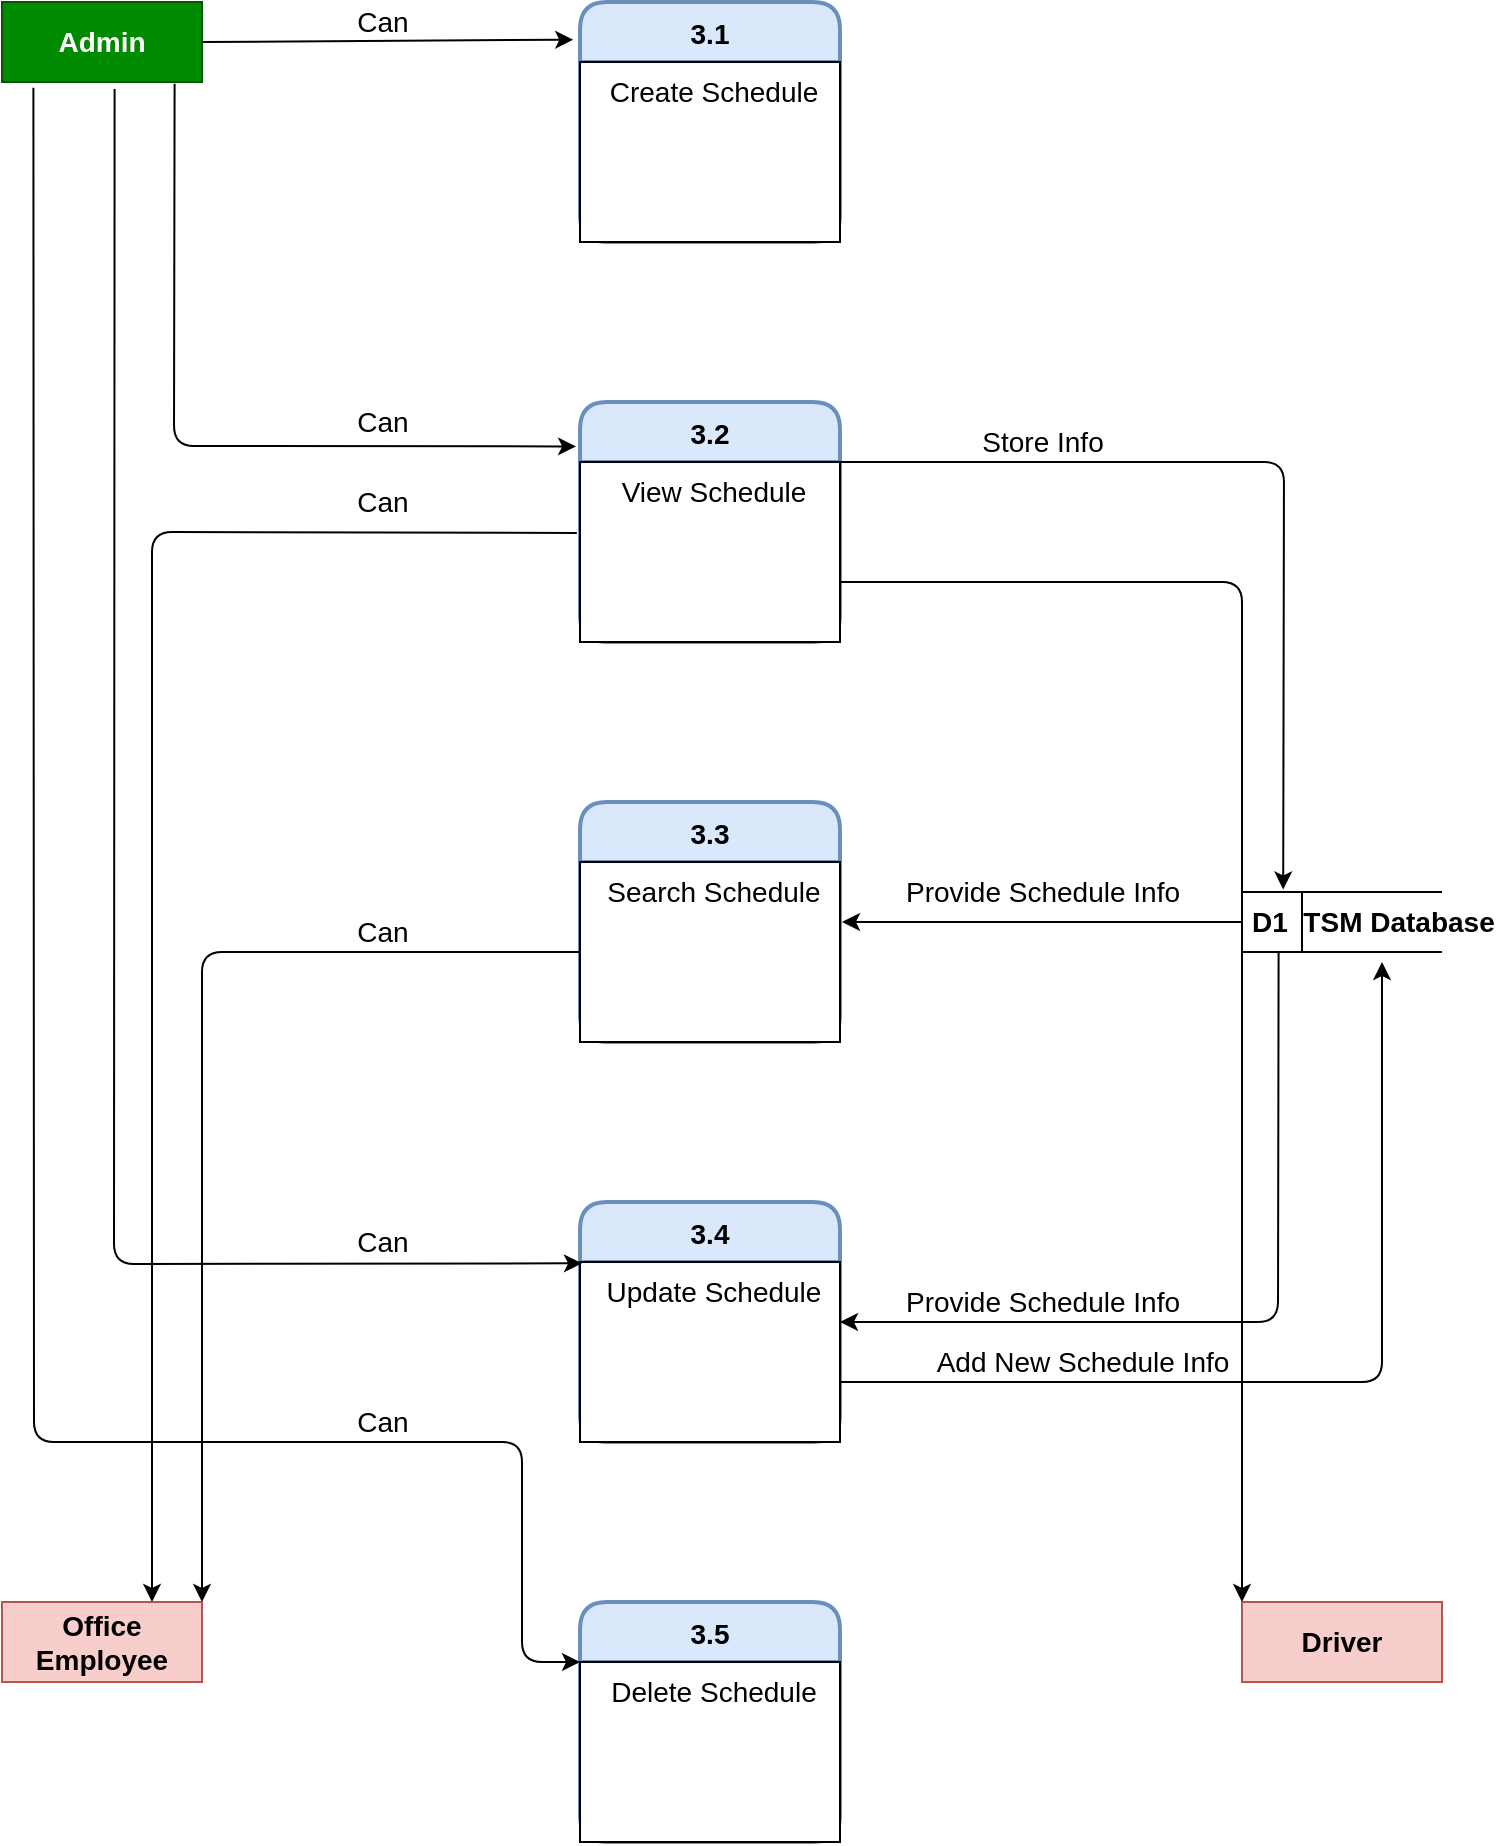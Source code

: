 <mxfile version="15.3.3" type="github">
  <diagram id="hsP1dO9LNRXBX3TntuTz" name="Page-1">
    <mxGraphModel dx="1480" dy="816" grid="1" gridSize="10" guides="1" tooltips="1" connect="1" arrows="1" fold="1" page="1" pageScale="1" pageWidth="827" pageHeight="1169" math="0" shadow="0">
      <root>
        <mxCell id="0" />
        <mxCell id="1" parent="0" />
        <mxCell id="EqECs_N4Hb2BWgpRRasq-5" value="3.2" style="swimlane;childLayout=stackLayout;horizontal=1;startSize=30;horizontalStack=0;rounded=1;fontSize=14;fontStyle=1;strokeWidth=2;resizeParent=0;resizeLast=1;shadow=0;dashed=0;align=center;hachureGap=4;pointerEvents=0;fillColor=#dae8fc;strokeColor=#6c8ebf;" vertex="1" parent="1">
          <mxGeometry x="349" y="280" width="130" height="120" as="geometry" />
        </mxCell>
        <mxCell id="EqECs_N4Hb2BWgpRRasq-6" value="View Schedule" style="align=center;spacingLeft=4;fontSize=14;verticalAlign=top;resizable=0;rotatable=0;part=1;" vertex="1" parent="EqECs_N4Hb2BWgpRRasq-5">
          <mxGeometry y="30" width="130" height="90" as="geometry" />
        </mxCell>
        <mxCell id="EqECs_N4Hb2BWgpRRasq-7" value="" style="align=center;spacingLeft=4;fontSize=14;verticalAlign=top;resizable=0;rotatable=0;part=1;" vertex="1" parent="EqECs_N4Hb2BWgpRRasq-5">
          <mxGeometry y="120" width="130" as="geometry" />
        </mxCell>
        <mxCell id="EqECs_N4Hb2BWgpRRasq-8" value="" style="align=center;spacingLeft=4;fontSize=14;verticalAlign=top;resizable=0;rotatable=0;part=1;" vertex="1" parent="EqECs_N4Hb2BWgpRRasq-5">
          <mxGeometry y="120" width="130" as="geometry" />
        </mxCell>
        <mxCell id="EqECs_N4Hb2BWgpRRasq-9" value="3.3" style="swimlane;childLayout=stackLayout;horizontal=1;startSize=30;horizontalStack=0;rounded=1;fontSize=14;fontStyle=1;strokeWidth=2;resizeParent=0;resizeLast=1;shadow=0;dashed=0;align=center;hachureGap=4;pointerEvents=0;fillColor=#dae8fc;strokeColor=#6c8ebf;" vertex="1" parent="1">
          <mxGeometry x="349" y="480" width="130" height="120" as="geometry" />
        </mxCell>
        <mxCell id="EqECs_N4Hb2BWgpRRasq-10" value="Search Schedule" style="align=center;spacingLeft=4;fontSize=14;verticalAlign=top;resizable=0;rotatable=0;part=1;" vertex="1" parent="EqECs_N4Hb2BWgpRRasq-9">
          <mxGeometry y="30" width="130" height="90" as="geometry" />
        </mxCell>
        <mxCell id="EqECs_N4Hb2BWgpRRasq-11" value="" style="align=center;spacingLeft=4;fontSize=14;verticalAlign=top;resizable=0;rotatable=0;part=1;" vertex="1" parent="EqECs_N4Hb2BWgpRRasq-9">
          <mxGeometry y="120" width="130" as="geometry" />
        </mxCell>
        <mxCell id="EqECs_N4Hb2BWgpRRasq-12" value="" style="align=center;spacingLeft=4;fontSize=14;verticalAlign=top;resizable=0;rotatable=0;part=1;" vertex="1" parent="EqECs_N4Hb2BWgpRRasq-9">
          <mxGeometry y="120" width="130" as="geometry" />
        </mxCell>
        <mxCell id="EqECs_N4Hb2BWgpRRasq-13" value="3.4" style="swimlane;childLayout=stackLayout;horizontal=1;startSize=30;horizontalStack=0;rounded=1;fontSize=14;fontStyle=1;strokeWidth=2;resizeParent=0;resizeLast=1;shadow=0;dashed=0;align=center;hachureGap=4;pointerEvents=0;fillColor=#dae8fc;strokeColor=#6c8ebf;" vertex="1" parent="1">
          <mxGeometry x="349" y="680" width="130" height="120" as="geometry" />
        </mxCell>
        <mxCell id="EqECs_N4Hb2BWgpRRasq-14" value="Update Schedule" style="align=center;spacingLeft=4;fontSize=14;verticalAlign=top;resizable=0;rotatable=0;part=1;" vertex="1" parent="EqECs_N4Hb2BWgpRRasq-13">
          <mxGeometry y="30" width="130" height="90" as="geometry" />
        </mxCell>
        <mxCell id="EqECs_N4Hb2BWgpRRasq-15" value="" style="align=center;spacingLeft=4;fontSize=14;verticalAlign=top;resizable=0;rotatable=0;part=1;" vertex="1" parent="EqECs_N4Hb2BWgpRRasq-13">
          <mxGeometry y="120" width="130" as="geometry" />
        </mxCell>
        <mxCell id="EqECs_N4Hb2BWgpRRasq-16" value="" style="align=center;spacingLeft=4;fontSize=14;verticalAlign=top;resizable=0;rotatable=0;part=1;" vertex="1" parent="EqECs_N4Hb2BWgpRRasq-13">
          <mxGeometry y="120" width="130" as="geometry" />
        </mxCell>
        <mxCell id="EqECs_N4Hb2BWgpRRasq-17" value="3.5" style="swimlane;childLayout=stackLayout;horizontal=1;startSize=30;horizontalStack=0;rounded=1;fontSize=14;fontStyle=1;strokeWidth=2;resizeParent=0;resizeLast=1;shadow=0;dashed=0;align=center;hachureGap=4;pointerEvents=0;fillColor=#dae8fc;strokeColor=#6c8ebf;" vertex="1" parent="1">
          <mxGeometry x="349" y="880" width="130" height="120" as="geometry" />
        </mxCell>
        <mxCell id="EqECs_N4Hb2BWgpRRasq-18" value="Delete Schedule" style="align=center;spacingLeft=4;fontSize=14;verticalAlign=top;resizable=0;rotatable=0;part=1;" vertex="1" parent="EqECs_N4Hb2BWgpRRasq-17">
          <mxGeometry y="30" width="130" height="90" as="geometry" />
        </mxCell>
        <mxCell id="EqECs_N4Hb2BWgpRRasq-19" value="" style="align=center;spacingLeft=4;fontSize=14;verticalAlign=top;resizable=0;rotatable=0;part=1;" vertex="1" parent="EqECs_N4Hb2BWgpRRasq-17">
          <mxGeometry y="120" width="130" as="geometry" />
        </mxCell>
        <mxCell id="EqECs_N4Hb2BWgpRRasq-20" value="" style="align=center;spacingLeft=4;fontSize=14;verticalAlign=top;resizable=0;rotatable=0;part=1;" vertex="1" parent="EqECs_N4Hb2BWgpRRasq-17">
          <mxGeometry y="120" width="130" as="geometry" />
        </mxCell>
        <mxCell id="EqECs_N4Hb2BWgpRRasq-21" value="&lt;b&gt;D1&amp;nbsp; TSM Database&lt;/b&gt;" style="html=1;dashed=0;whitespace=wrap;shape=mxgraph.dfd.dataStoreID;align=left;spacingLeft=3;points=[[0,0],[0.5,0],[1,0],[0,0.5],[1,0.5],[0,1],[0.5,1],[1,1]];hachureGap=4;pointerEvents=0;fontSize=14;" vertex="1" parent="1">
          <mxGeometry x="680" y="525" width="100" height="30" as="geometry" />
        </mxCell>
        <mxCell id="EqECs_N4Hb2BWgpRRasq-22" value="&lt;b&gt;Admin&lt;/b&gt;" style="whiteSpace=wrap;html=1;align=center;hachureGap=4;pointerEvents=0;fontSize=14;fillColor=#008a00;strokeColor=#005700;fontColor=#ffffff;" vertex="1" parent="1">
          <mxGeometry x="60" y="80" width="100" height="40" as="geometry" />
        </mxCell>
        <mxCell id="EqECs_N4Hb2BWgpRRasq-23" value="&lt;b&gt;Office Employee&lt;/b&gt;" style="whiteSpace=wrap;html=1;align=center;hachureGap=4;pointerEvents=0;fontSize=14;fillColor=#f8cecc;strokeColor=#b85450;" vertex="1" parent="1">
          <mxGeometry x="60" y="880" width="100" height="40" as="geometry" />
        </mxCell>
        <mxCell id="EqECs_N4Hb2BWgpRRasq-24" value="&lt;b&gt;Driver&lt;/b&gt;" style="whiteSpace=wrap;html=1;align=center;hachureGap=4;pointerEvents=0;fontSize=14;fillColor=#f8cecc;strokeColor=#b85450;" vertex="1" parent="1">
          <mxGeometry x="680" y="880" width="100" height="40" as="geometry" />
        </mxCell>
        <mxCell id="EqECs_N4Hb2BWgpRRasq-26" value="3.1" style="swimlane;childLayout=stackLayout;horizontal=1;startSize=30;horizontalStack=0;rounded=1;fontSize=14;fontStyle=1;strokeWidth=2;resizeParent=0;resizeLast=1;shadow=0;dashed=0;align=center;hachureGap=4;pointerEvents=0;fillColor=#dae8fc;strokeColor=#6c8ebf;" vertex="1" parent="1">
          <mxGeometry x="349" y="80" width="130" height="120" as="geometry" />
        </mxCell>
        <mxCell id="EqECs_N4Hb2BWgpRRasq-27" value="Create Schedule" style="align=center;spacingLeft=4;fontSize=14;verticalAlign=top;resizable=0;rotatable=0;part=1;" vertex="1" parent="EqECs_N4Hb2BWgpRRasq-26">
          <mxGeometry y="30" width="130" height="90" as="geometry" />
        </mxCell>
        <mxCell id="EqECs_N4Hb2BWgpRRasq-28" value="" style="align=center;spacingLeft=4;fontSize=14;verticalAlign=top;resizable=0;rotatable=0;part=1;" vertex="1" parent="EqECs_N4Hb2BWgpRRasq-26">
          <mxGeometry y="120" width="130" as="geometry" />
        </mxCell>
        <mxCell id="EqECs_N4Hb2BWgpRRasq-29" value="" style="align=center;spacingLeft=4;fontSize=14;verticalAlign=top;resizable=0;rotatable=0;part=1;" vertex="1" parent="EqECs_N4Hb2BWgpRRasq-26">
          <mxGeometry y="120" width="130" as="geometry" />
        </mxCell>
        <mxCell id="EqECs_N4Hb2BWgpRRasq-31" value="" style="endArrow=classic;html=1;fontSize=14;sourcePerimeterSpacing=8;targetPerimeterSpacing=8;exitX=1;exitY=0.5;exitDx=0;exitDy=0;entryX=-0.026;entryY=0.157;entryDx=0;entryDy=0;entryPerimeter=0;" edge="1" parent="1" source="EqECs_N4Hb2BWgpRRasq-22" target="EqECs_N4Hb2BWgpRRasq-26">
          <mxGeometry width="50" height="50" relative="1" as="geometry">
            <mxPoint x="350" y="340" as="sourcePoint" />
            <mxPoint x="400" y="290" as="targetPoint" />
          </mxGeometry>
        </mxCell>
        <mxCell id="EqECs_N4Hb2BWgpRRasq-32" value="Can" style="text;html=1;align=center;verticalAlign=middle;resizable=0;points=[];autosize=1;strokeColor=none;fillColor=none;fontSize=14;" vertex="1" parent="1">
          <mxGeometry x="230" y="80" width="40" height="20" as="geometry" />
        </mxCell>
        <mxCell id="EqECs_N4Hb2BWgpRRasq-33" value="" style="endArrow=classic;html=1;fontSize=14;sourcePerimeterSpacing=8;targetPerimeterSpacing=8;exitX=0.863;exitY=1.021;exitDx=0;exitDy=0;exitPerimeter=0;entryX=-0.015;entryY=0.185;entryDx=0;entryDy=0;entryPerimeter=0;" edge="1" parent="1" source="EqECs_N4Hb2BWgpRRasq-22" target="EqECs_N4Hb2BWgpRRasq-5">
          <mxGeometry width="50" height="50" relative="1" as="geometry">
            <mxPoint x="350" y="250" as="sourcePoint" />
            <mxPoint x="400" y="200" as="targetPoint" />
            <Array as="points">
              <mxPoint x="146" y="302" />
            </Array>
          </mxGeometry>
        </mxCell>
        <mxCell id="EqECs_N4Hb2BWgpRRasq-34" value="Can" style="text;html=1;align=center;verticalAlign=middle;resizable=0;points=[];autosize=1;strokeColor=none;fillColor=none;fontSize=14;" vertex="1" parent="1">
          <mxGeometry x="230" y="280" width="40" height="20" as="geometry" />
        </mxCell>
        <mxCell id="EqECs_N4Hb2BWgpRRasq-35" value="" style="endArrow=classic;html=1;fontSize=14;sourcePerimeterSpacing=8;targetPerimeterSpacing=8;exitX=0.563;exitY=1.087;exitDx=0;exitDy=0;exitPerimeter=0;" edge="1" parent="1" source="EqECs_N4Hb2BWgpRRasq-22">
          <mxGeometry width="50" height="50" relative="1" as="geometry">
            <mxPoint x="350" y="250" as="sourcePoint" />
            <mxPoint x="350" y="710.667" as="targetPoint" />
            <Array as="points">
              <mxPoint x="116" y="711" />
            </Array>
          </mxGeometry>
        </mxCell>
        <mxCell id="EqECs_N4Hb2BWgpRRasq-36" value="Can" style="text;html=1;align=center;verticalAlign=middle;resizable=0;points=[];autosize=1;strokeColor=none;fillColor=none;fontSize=14;" vertex="1" parent="1">
          <mxGeometry x="230" y="690" width="40" height="20" as="geometry" />
        </mxCell>
        <mxCell id="EqECs_N4Hb2BWgpRRasq-37" value="" style="endArrow=classic;html=1;fontSize=14;sourcePerimeterSpacing=8;targetPerimeterSpacing=8;exitX=0.157;exitY=1.071;exitDx=0;exitDy=0;exitPerimeter=0;entryX=0;entryY=0;entryDx=0;entryDy=0;" edge="1" parent="1" source="EqECs_N4Hb2BWgpRRasq-22" target="EqECs_N4Hb2BWgpRRasq-18">
          <mxGeometry width="50" height="50" relative="1" as="geometry">
            <mxPoint x="350" y="300" as="sourcePoint" />
            <mxPoint x="400" y="250" as="targetPoint" />
            <Array as="points">
              <mxPoint x="76" y="800" />
              <mxPoint x="320" y="800" />
              <mxPoint x="320" y="910" />
            </Array>
          </mxGeometry>
        </mxCell>
        <mxCell id="EqECs_N4Hb2BWgpRRasq-38" value="Can" style="text;html=1;align=center;verticalAlign=middle;resizable=0;points=[];autosize=1;strokeColor=none;fillColor=none;fontSize=14;" vertex="1" parent="1">
          <mxGeometry x="230" y="780" width="40" height="20" as="geometry" />
        </mxCell>
        <mxCell id="EqECs_N4Hb2BWgpRRasq-39" value="" style="endArrow=classic;html=1;fontSize=14;sourcePerimeterSpacing=8;targetPerimeterSpacing=8;exitX=-0.012;exitY=0.394;exitDx=0;exitDy=0;exitPerimeter=0;entryX=0.75;entryY=0;entryDx=0;entryDy=0;" edge="1" parent="1" source="EqECs_N4Hb2BWgpRRasq-6" target="EqECs_N4Hb2BWgpRRasq-23">
          <mxGeometry width="50" height="50" relative="1" as="geometry">
            <mxPoint x="460" y="660" as="sourcePoint" />
            <mxPoint x="510" y="610" as="targetPoint" />
            <Array as="points">
              <mxPoint x="135" y="345" />
            </Array>
          </mxGeometry>
        </mxCell>
        <mxCell id="EqECs_N4Hb2BWgpRRasq-40" value="Can" style="text;html=1;align=center;verticalAlign=middle;resizable=0;points=[];autosize=1;strokeColor=none;fillColor=none;fontSize=14;" vertex="1" parent="1">
          <mxGeometry x="230" y="320" width="40" height="20" as="geometry" />
        </mxCell>
        <mxCell id="EqECs_N4Hb2BWgpRRasq-41" value="" style="endArrow=classic;html=1;fontSize=14;sourcePerimeterSpacing=8;targetPerimeterSpacing=8;exitX=0;exitY=0.5;exitDx=0;exitDy=0;entryX=1;entryY=0;entryDx=0;entryDy=0;" edge="1" parent="1" source="EqECs_N4Hb2BWgpRRasq-10" target="EqECs_N4Hb2BWgpRRasq-23">
          <mxGeometry width="50" height="50" relative="1" as="geometry">
            <mxPoint x="460" y="660" as="sourcePoint" />
            <mxPoint x="510" y="610" as="targetPoint" />
            <Array as="points">
              <mxPoint x="160" y="555" />
            </Array>
          </mxGeometry>
        </mxCell>
        <mxCell id="EqECs_N4Hb2BWgpRRasq-42" value="Can" style="text;html=1;align=center;verticalAlign=middle;resizable=0;points=[];autosize=1;strokeColor=none;fillColor=none;fontSize=14;" vertex="1" parent="1">
          <mxGeometry x="230" y="535" width="40" height="20" as="geometry" />
        </mxCell>
        <mxCell id="EqECs_N4Hb2BWgpRRasq-43" value="" style="endArrow=classic;html=1;fontSize=14;sourcePerimeterSpacing=8;targetPerimeterSpacing=8;exitX=1;exitY=0;exitDx=0;exitDy=0;entryX=0.206;entryY=-0.043;entryDx=0;entryDy=0;entryPerimeter=0;" edge="1" parent="1" source="EqECs_N4Hb2BWgpRRasq-6" target="EqECs_N4Hb2BWgpRRasq-21">
          <mxGeometry width="50" height="50" relative="1" as="geometry">
            <mxPoint x="460" y="660" as="sourcePoint" />
            <mxPoint x="510" y="610" as="targetPoint" />
            <Array as="points">
              <mxPoint x="701" y="310" />
            </Array>
          </mxGeometry>
        </mxCell>
        <mxCell id="EqECs_N4Hb2BWgpRRasq-44" value="Store Info" style="text;html=1;align=center;verticalAlign=middle;resizable=0;points=[];autosize=1;strokeColor=none;fillColor=none;fontSize=14;" vertex="1" parent="1">
          <mxGeometry x="540" y="290" width="80" height="20" as="geometry" />
        </mxCell>
        <mxCell id="EqECs_N4Hb2BWgpRRasq-45" value="" style="endArrow=classic;html=1;fontSize=14;sourcePerimeterSpacing=8;targetPerimeterSpacing=8;exitX=0;exitY=0.5;exitDx=0;exitDy=0;" edge="1" parent="1" source="EqECs_N4Hb2BWgpRRasq-21">
          <mxGeometry width="50" height="50" relative="1" as="geometry">
            <mxPoint x="460" y="660" as="sourcePoint" />
            <mxPoint x="480" y="540" as="targetPoint" />
          </mxGeometry>
        </mxCell>
        <mxCell id="EqECs_N4Hb2BWgpRRasq-46" value="Provide Schedule Info" style="text;html=1;align=center;verticalAlign=middle;resizable=0;points=[];autosize=1;strokeColor=none;fillColor=none;fontSize=14;" vertex="1" parent="1">
          <mxGeometry x="505" y="515" width="150" height="20" as="geometry" />
        </mxCell>
        <mxCell id="EqECs_N4Hb2BWgpRRasq-47" value="" style="endArrow=classic;html=1;fontSize=14;sourcePerimeterSpacing=8;targetPerimeterSpacing=8;exitX=0.183;exitY=0.986;exitDx=0;exitDy=0;exitPerimeter=0;entryX=1;entryY=0.5;entryDx=0;entryDy=0;" edge="1" parent="1" source="EqECs_N4Hb2BWgpRRasq-21" target="EqECs_N4Hb2BWgpRRasq-13">
          <mxGeometry width="50" height="50" relative="1" as="geometry">
            <mxPoint x="460" y="810" as="sourcePoint" />
            <mxPoint x="510" y="760" as="targetPoint" />
            <Array as="points">
              <mxPoint x="698" y="740" />
            </Array>
          </mxGeometry>
        </mxCell>
        <mxCell id="EqECs_N4Hb2BWgpRRasq-48" value="Provide Schedule Info" style="text;html=1;align=center;verticalAlign=middle;resizable=0;points=[];autosize=1;strokeColor=none;fillColor=none;fontSize=14;" vertex="1" parent="1">
          <mxGeometry x="505" y="720" width="150" height="20" as="geometry" />
        </mxCell>
        <mxCell id="EqECs_N4Hb2BWgpRRasq-49" value="" style="endArrow=classic;html=1;fontSize=14;sourcePerimeterSpacing=8;targetPerimeterSpacing=8;exitX=1;exitY=0.75;exitDx=0;exitDy=0;entryX=0.7;entryY=1.167;entryDx=0;entryDy=0;entryPerimeter=0;" edge="1" parent="1" source="EqECs_N4Hb2BWgpRRasq-13" target="EqECs_N4Hb2BWgpRRasq-21">
          <mxGeometry width="50" height="50" relative="1" as="geometry">
            <mxPoint x="460" y="810" as="sourcePoint" />
            <mxPoint x="510" y="760" as="targetPoint" />
            <Array as="points">
              <mxPoint x="750" y="770" />
            </Array>
          </mxGeometry>
        </mxCell>
        <mxCell id="EqECs_N4Hb2BWgpRRasq-50" value="Add New Schedule Info" style="text;html=1;align=center;verticalAlign=middle;resizable=0;points=[];autosize=1;strokeColor=none;fillColor=none;fontSize=14;" vertex="1" parent="1">
          <mxGeometry x="520" y="750" width="160" height="20" as="geometry" />
        </mxCell>
        <mxCell id="EqECs_N4Hb2BWgpRRasq-52" value="" style="endArrow=classic;html=1;fontSize=14;sourcePerimeterSpacing=8;targetPerimeterSpacing=8;exitX=1;exitY=0.75;exitDx=0;exitDy=0;entryX=0;entryY=0;entryDx=0;entryDy=0;" edge="1" parent="1" source="EqECs_N4Hb2BWgpRRasq-5" target="EqECs_N4Hb2BWgpRRasq-24">
          <mxGeometry width="50" height="50" relative="1" as="geometry">
            <mxPoint x="470" y="660" as="sourcePoint" />
            <mxPoint x="520" y="610" as="targetPoint" />
            <Array as="points">
              <mxPoint x="680" y="370" />
            </Array>
          </mxGeometry>
        </mxCell>
      </root>
    </mxGraphModel>
  </diagram>
</mxfile>
